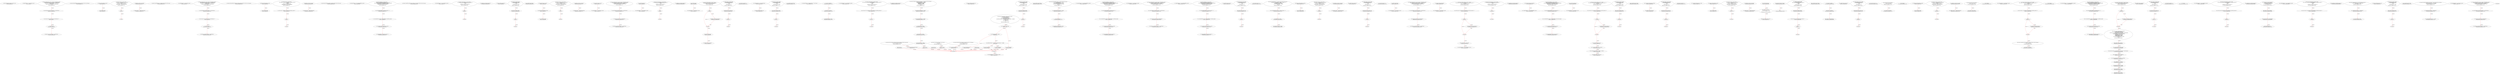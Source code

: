 digraph  {
13 [label="2_ function totalSupply() public view returns (uint);\n13-function_definition-3-3", method="totalSupply()", type_label=function_definition];
21 [label="3_ mapping(address => uint) balances_re_ent17;\n21-new_variable-4-4", method="", type_label=new_variable];
27 [label="4_ function withdrawFunds_re_ent17 (uint256 _weiToWithdraw) public {\n        require(balances_re_ent17[msg.sender] >= _weiToWithdraw);\n        (bool success,)=msg.sender.call.value(_weiToWithdraw)(\"\");\n        require(success);   \n        balances_re_ent17[msg.sender] -= _weiToWithdraw;\n    }\n27-function_definition-5-10", method="withdrawFunds_re_ent17(uint256 _weiToWithdraw)", type_label=function_definition];
35 [label="5_ require(balances_re_ent17[msg.sender] >= _weiToWithdraw);\n35-expression_statement-6-6", method="withdrawFunds_re_ent17(uint256 _weiToWithdraw)", type_label=expression_statement];
46 [label="6_ (bool success,)=msg.sender.call.value(_weiToWithdraw)(\"\");\n46-new_variable-7-7", method="withdrawFunds_re_ent17(uint256 _weiToWithdraw)", type_label=new_variable];
66 [label="7_ require(success);\n66-expression_statement-8-8", method="withdrawFunds_re_ent17(uint256 _weiToWithdraw)", type_label=expression_statement];
71 [label="8_ balances_re_ent17[msg.sender] -= _weiToWithdraw;\n71-expression_statement-9-9", method="withdrawFunds_re_ent17(uint256 _weiToWithdraw)", type_label=expression_statement];
79 [label="10_ function balanceOf(address tokenOwner) public view returns (uint balance);\n79-function_definition-11-11", method="balanceOf(address tokenOwner)", type_label=function_definition];
92 [label="11_ address payable lastPlayer_re_ent37;\n92-new_variable-12-12", method="", type_label=new_variable];
96 [label="12_ uint jackpot_re_ent37;\n96-new_variable-13-13", method="", type_label=new_variable];
100 [label="13_ function buyTicket_re_ent37() public{\n	    if (!(lastPlayer_re_ent37.send(jackpot_re_ent37)))\n        revert();\n      lastPlayer_re_ent37 = msg.sender;\n      jackpot_re_ent37    = address(this).balance;\n    }\n100-function_definition-14-19", method="buyTicket_re_ent37()", type_label=function_definition];
104 [label="14_ if\n104-if-15-16", method="buyTicket_re_ent37()", type_label=if];
2642 [label="14_ end_if", method="buyTicket_re_ent37()", type_label=end_if];
115 [label="16_ lastPlayer_re_ent37 = msg.sender;\n115-expression_statement-17-17", method="buyTicket_re_ent37()", type_label=expression_statement];
121 [label="17_ jackpot_re_ent37    = address(this).balance;\n121-expression_statement-18-18", method="buyTicket_re_ent37()", type_label=expression_statement];
129 [label="19_ function transfer(address to, uint tokens) public returns (bool success);\n129-function_definition-20-20", method="transfer(address to,uint tokens)", type_label=function_definition];
145 [label="20_ mapping(address => uint) balances_re_ent3;\n145-new_variable-21-21", method="", type_label=new_variable];
151 [label="21_ function withdrawFunds_re_ent3 (uint256 _weiToWithdraw) public {\n        require(balances_re_ent3[msg.sender] >= _weiToWithdraw);\n	(bool success,)= msg.sender.call.value(_weiToWithdraw)(\"\");\n        require(success);   \n        balances_re_ent3[msg.sender] -= _weiToWithdraw;\n    }\n151-function_definition-22-27", method="withdrawFunds_re_ent3(uint256 _weiToWithdraw)", type_label=function_definition];
159 [label="22_ require(balances_re_ent3[msg.sender] >= _weiToWithdraw);\n159-expression_statement-23-23", method="withdrawFunds_re_ent3(uint256 _weiToWithdraw)", type_label=expression_statement];
170 [label="23_ (bool success,)= msg.sender.call.value(_weiToWithdraw)(\"\");\n170-new_variable-24-24", method="withdrawFunds_re_ent3(uint256 _weiToWithdraw)", type_label=new_variable];
190 [label="24_ require(success);\n190-expression_statement-25-25", method="withdrawFunds_re_ent3(uint256 _weiToWithdraw)", type_label=expression_statement];
195 [label="25_ balances_re_ent3[msg.sender] -= _weiToWithdraw;\n195-expression_statement-26-26", method="withdrawFunds_re_ent3(uint256 _weiToWithdraw)", type_label=expression_statement];
203 [label="27_ function allowance(address tokenOwner, address spender) public view returns (uint remaining);\n203-function_definition-28-28", method="allowance(address tokenOwner,address spender)", type_label=function_definition];
220 [label="28_ address payable lastPlayer_re_ent9;\n220-new_variable-29-29", method="", type_label=new_variable];
224 [label="29_ uint jackpot_re_ent9;\n224-new_variable-30-30", method="", type_label=new_variable];
228 [label="30_ function buyTicket_re_ent9() public{\n	    (bool success,) = lastPlayer_re_ent9.call.value(jackpot_re_ent9)(\"\");\n	    if (!success)\n	        revert();\n      lastPlayer_re_ent9 = msg.sender;\n      jackpot_re_ent9    = address(this).balance;\n    }\n228-function_definition-31-37", method="buyTicket_re_ent9()", type_label=function_definition];
232 [label="31_ (bool success,) = lastPlayer_re_ent9.call.value(jackpot_re_ent9)(\"\");\n232-new_variable-32-32", method="buyTicket_re_ent9()", type_label=new_variable];
250 [label="32_ if\n250-if-33-34", method="buyTicket_re_ent9()", type_label=if];
2788 [label="32_ end_if", method="buyTicket_re_ent9()", type_label=end_if];
255 [label="34_ lastPlayer_re_ent9 = msg.sender;\n255-expression_statement-35-35", method="buyTicket_re_ent9()", type_label=expression_statement];
261 [label="35_ jackpot_re_ent9    = address(this).balance;\n261-expression_statement-36-36", method="buyTicket_re_ent9()", type_label=expression_statement];
269 [label="37_ function approve(address spender, uint tokens) public returns (bool success);\n269-function_definition-38-38", method="approve(address spender,uint tokens)", type_label=function_definition];
285 [label="38_ mapping(address => uint) redeemableEther_re_ent25;\n285-new_variable-39-39", method="", type_label=new_variable];
291 [label="39_ function claimReward_re_ent25() public {        \n        require(redeemableEther_re_ent25[msg.sender] > 0);\n        uint transferValue_re_ent25 = redeemableEther_re_ent25[msg.sender];\n        msg.sender.transfer(transferValue_re_ent25);    \n        redeemableEther_re_ent25[msg.sender] = 0;\n    }\n291-function_definition-40-45", method="claimReward_re_ent25()", type_label=function_definition];
295 [label="40_ require(redeemableEther_re_ent25[msg.sender] > 0);\n295-expression_statement-41-41", method="claimReward_re_ent25()", type_label=expression_statement];
306 [label="41_ uint transferValue_re_ent25 = redeemableEther_re_ent25[msg.sender];\n306-new_variable-42-42", method="claimReward_re_ent25()", type_label=new_variable];
316 [label="42_ msg.sender.transfer(transferValue_re_ent25);\n316-expression_statement-43-43", method="claimReward_re_ent25()", type_label=expression_statement];
325 [label="43_ redeemableEther_re_ent25[msg.sender] = 0;\n325-expression_statement-44-44", method="claimReward_re_ent25()", type_label=expression_statement];
333 [label="45_ function transferFrom(address from, address to, uint tokens) public returns (bool success);\n333-function_definition-46-46", method="transferFrom(address from,address to,uint tokens)", type_label=function_definition];
353 [label="46_ mapping(address => uint) userBalance_re_ent19;\n353-new_variable-47-47", method="", type_label=new_variable];
359 [label="47_ function withdrawBalance_re_ent19() public{\n        if( ! (msg.sender.send(userBalance_re_ent19[msg.sender]) ) ){\n            revert();\n        }\n        userBalance_re_ent19[msg.sender] = 0;\n    }\n359-function_definition-48-53", method="withdrawBalance_re_ent19()", type_label=function_definition];
363 [label="48_ if\n363-if-49-51", method="withdrawBalance_re_ent19()", type_label=if];
2901 [label="48_ end_if", method="withdrawBalance_re_ent19()", type_label=end_if];
381 [label="51_ userBalance_re_ent19[msg.sender] = 0;\n381-expression_statement-52-52", method="withdrawBalance_re_ent19()", type_label=expression_statement];
423 [label="57_ bool not_called_re_ent6 = true;\n423-new_variable-58-58", method="", type_label=new_variable];
429 [label="58_ function bug_re_ent6() public{\n        require(not_called_re_ent6);\n        if( ! (msg.sender.send(1 ether) ) ){\n            revert();\n        }\n        not_called_re_ent6 = false;\n    }\n429-function_definition-59-65", method="bug_re_ent6()", type_label=function_definition];
433 [label="59_ require(not_called_re_ent6);\n433-expression_statement-60-60", method="bug_re_ent6()", type_label=expression_statement];
438 [label="60_ if\n438-if-61-63", method="bug_re_ent6()", type_label=if];
2976 [label="60_ end_if", method="bug_re_ent6()", type_label=end_if];
453 [label="63_ not_called_re_ent6 = false;\n453-expression_statement-64-64", method="bug_re_ent6()", type_label=expression_statement];
458 [label="65_ string public name = \"Acunar\";\n458-new_variable-66-66", method="", type_label=new_variable];
465 [label="66_ address payable lastPlayer_re_ent16;\n465-new_variable-67-67", method="", type_label=new_variable];
469 [label="67_ uint jackpot_re_ent16;\n469-new_variable-68-68", method="", type_label=new_variable];
473 [label="68_ function buyTicket_re_ent16() public{\n	    if (!(lastPlayer_re_ent16.send(jackpot_re_ent16)))\n        revert();\n      lastPlayer_re_ent16 = msg.sender;\n      jackpot_re_ent16    = address(this).balance;\n    }\n473-function_definition-69-74", method="buyTicket_re_ent16()", type_label=function_definition];
477 [label="69_ if\n477-if-70-71", method="buyTicket_re_ent16()", type_label=if];
3015 [label="69_ end_if", method="buyTicket_re_ent16()", type_label=end_if];
488 [label="71_ lastPlayer_re_ent16 = msg.sender;\n488-expression_statement-72-72", method="buyTicket_re_ent16()", type_label=expression_statement];
494 [label="72_ jackpot_re_ent16    = address(this).balance;\n494-expression_statement-73-73", method="buyTicket_re_ent16()", type_label=expression_statement];
502 [label="74_ string public symbol = \"ACN\";\n502-new_variable-75-75", method="", type_label=new_variable];
509 [label="75_ mapping(address => uint) balances_re_ent24;\n509-new_variable-76-76", method="", type_label=new_variable];
515 [label="76_ function withdrawFunds_re_ent24 (uint256 _weiToWithdraw) public {\n        require(balances_re_ent24[msg.sender] >= _weiToWithdraw);\n        require(msg.sender.send(_weiToWithdraw));   \n        balances_re_ent24[msg.sender] -= _weiToWithdraw;\n    }\n515-function_definition-77-81", method="withdrawFunds_re_ent24(uint256 _weiToWithdraw)", type_label=function_definition];
523 [label="77_ require(balances_re_ent24[msg.sender] >= _weiToWithdraw);\n523-expression_statement-78-78", method="withdrawFunds_re_ent24(uint256 _weiToWithdraw)", type_label=expression_statement];
534 [label="78_ require(msg.sender.send(_weiToWithdraw));\n534-expression_statement-79-79", method="withdrawFunds_re_ent24(uint256 _weiToWithdraw)", type_label=expression_statement];
546 [label="79_ balances_re_ent24[msg.sender] -= _weiToWithdraw;\n546-expression_statement-80-80", method="withdrawFunds_re_ent24(uint256 _weiToWithdraw)", type_label=expression_statement];
554 [label="81_ uint public decimals = 0;\n554-new_variable-82-82", method="", type_label=new_variable];
560 [label="82_ mapping(address => uint) userBalance_re_ent5;\n560-new_variable-83-83", method="", type_label=new_variable];
566 [label="83_ function withdrawBalance_re_ent5() public{\n        if( ! (msg.sender.send(userBalance_re_ent5[msg.sender]) ) ){\n            revert();\n        }\n        userBalance_re_ent5[msg.sender] = 0;\n    }\n566-function_definition-84-89", method="withdrawBalance_re_ent5()", type_label=function_definition];
570 [label="84_ if\n570-if-85-87", method="withdrawBalance_re_ent5()", type_label=if];
3108 [label="84_ end_if", method="withdrawBalance_re_ent5()", type_label=end_if];
588 [label="87_ userBalance_re_ent5[msg.sender] = 0;\n588-expression_statement-88-88", method="withdrawBalance_re_ent5()", type_label=expression_statement];
596 [label="89_ uint public supply;\n596-new_variable-90-90", method="", type_label=new_variable];
601 [label="90_ mapping(address => uint) balances_re_ent15;\n601-new_variable-91-91", method="", type_label=new_variable];
607 [label="91_ function withdraw_balances_re_ent15 () public {\n       if (msg.sender.send(balances_re_ent15[msg.sender ]))\n          balances_re_ent15[msg.sender] = 0;\n      }\n607-function_definition-92-95", method="withdraw_balances_re_ent15()", type_label=function_definition];
611 [label="92_ if\n611-if-93-94", method="withdraw_balances_re_ent15()", type_label=if];
3149 [label="92_ end_if", method="withdraw_balances_re_ent15()", type_label=end_if];
624 [label="93_ balances_re_ent15[msg.sender] = 0;\n624-expression_statement-94-94", method="withdraw_balances_re_ent15()", type_label=expression_statement];
632 [label="95_ address public founder;\n632-new_variable-96-96", method="", type_label=new_variable];
637 [label="96_ uint256 counter_re_ent28 =0;\n637-new_variable-97-97", method="", type_label=new_variable];
642 [label="97_ function callme_re_ent28() public{\n        require(counter_re_ent28<=5);\n	if( ! (msg.sender.send(10 ether) ) ){\n            revert();\n        }\n        counter_re_ent28 += 1;\n    }\n642-function_definition-98-104", method="callme_re_ent28()", type_label=function_definition];
646 [label="98_ require(counter_re_ent28<=5);\n646-expression_statement-99-99", method="callme_re_ent28()", type_label=expression_statement];
653 [label="99_ if\n653-if-100-102", method="callme_re_ent28()", type_label=if];
3191 [label="99_ end_if", method="callme_re_ent28()", type_label=end_if];
668 [label="102_ counter_re_ent28 += 1;\n668-expression_statement-103-103", method="callme_re_ent28()", type_label=expression_statement];
672 [label="104_ mapping(address => uint) public balances;\n672-new_variable-105-105", method="", type_label=new_variable];
679 [label="105_ bool not_called_re_ent34 = true;\n679-new_variable-106-106", method="", type_label=new_variable];
685 [label="106_ function bug_re_ent34() public{\n        require(not_called_re_ent34);\n        if( ! (msg.sender.send(1 ether) ) ){\n            revert();\n        }\n        not_called_re_ent34 = false;\n    }\n685-function_definition-107-113", method="bug_re_ent34()", type_label=function_definition];
689 [label="107_ require(not_called_re_ent34);\n689-expression_statement-108-108", method="bug_re_ent34()", type_label=expression_statement];
694 [label="108_ if\n694-if-109-111", method="bug_re_ent34()", type_label=if];
3232 [label="108_ end_if", method="bug_re_ent34()", type_label=end_if];
709 [label="111_ not_called_re_ent34 = false;\n709-expression_statement-112-112", method="bug_re_ent34()", type_label=expression_statement];
714 [label="113_ mapping(address => mapping(address => uint)) allowed;\n714-new_variable-114-114", method="", type_label=new_variable];
752 [label="117_ supply = 200000000;\n752-expression_statement-118-118", method="", type_label=expression_statement];
756 [label="118_ founder = msg.sender;\n756-expression_statement-119-119", method="", type_label=expression_statement];
762 [label="119_ balances[founder] = supply;\n762-expression_statement-120-120", method="", type_label=expression_statement];
768 [label="121_ mapping(address => uint) userBalance_re_ent26;\n768-new_variable-122-122", method="", type_label=new_variable];
774 [label="122_ function withdrawBalance_re_ent26() public{\n        (bool success,)= msg.sender.call.value(userBalance_re_ent26[msg.sender])(\"\");\n        if( ! success ){\n            revert();\n        }\n        userBalance_re_ent26[msg.sender] = 0;\n    }\n774-function_definition-123-129", method="withdrawBalance_re_ent26()", type_label=function_definition];
778 [label="123_ (bool success,)= msg.sender.call.value(userBalance_re_ent26[msg.sender])(\"\");\n778-new_variable-124-124", method="withdrawBalance_re_ent26()", type_label=new_variable];
802 [label="124_ if\n802-if-125-127", method="withdrawBalance_re_ent26()", type_label=if];
3340 [label="124_ end_if", method="withdrawBalance_re_ent26()", type_label=end_if];
808 [label="127_ userBalance_re_ent26[msg.sender] = 0;\n808-expression_statement-128-128", method="withdrawBalance_re_ent26()", type_label=expression_statement];
816 [label="129_ function allowance(address tokenOwner, address spender) view public returns(uint){\n        return allowed[tokenOwner][spender];\n    }\n816-function_definition-130-132", method="allowance(address tokenOwner,address spender)", type_label=function_definition];
833 [label="130_ return allowed[tokenOwner][spender];\n833-return-131-131", method="allowance(address tokenOwner,address spender)", type_label=return];
839 [label="132_ bool not_called_re_ent20 = true;\n839-new_variable-133-133", method="", type_label=new_variable];
845 [label="133_ function bug_re_ent20() public{\n        require(not_called_re_ent20);\n        if( ! (msg.sender.send(1 ether) ) ){\n            revert();\n        }\n        not_called_re_ent20 = false;\n    }\n845-function_definition-134-140", method="bug_re_ent20()", type_label=function_definition];
849 [label="134_ require(not_called_re_ent20);\n849-expression_statement-135-135", method="bug_re_ent20()", type_label=expression_statement];
854 [label="135_ if\n854-if-136-138", method="bug_re_ent20()", type_label=if];
3392 [label="135_ end_if", method="bug_re_ent20()", type_label=end_if];
869 [label="138_ not_called_re_ent20 = false;\n869-expression_statement-139-139", method="bug_re_ent20()", type_label=expression_statement];
874 [label="140_ function approve(address spender, uint tokens) public returns(bool){\n        require(balances[msg.sender] >= tokens);\n        require(tokens > 0);\n        allowed[msg.sender][spender] = tokens;\n        emit Approval(msg.sender, spender, tokens);\n        return true;\n    }\n874-function_definition-141-147", method="approve(address spender,uint tokens)", type_label=function_definition];
890 [label="141_ require(balances[msg.sender] >= tokens);\n890-expression_statement-142-142", method="approve(address spender,uint tokens)", type_label=expression_statement];
901 [label="142_ require(tokens > 0);\n901-expression_statement-143-143", method="approve(address spender,uint tokens)", type_label=expression_statement];
908 [label="143_ allowed[msg.sender][spender] = tokens;\n908-expression_statement-144-144", method="approve(address spender,uint tokens)", type_label=expression_statement];
928 [label="145_ return true;\n928-return-146-146", method="approve(address spender,uint tokens)", type_label=return];
931 [label="147_ mapping(address => uint) redeemableEther_re_ent32;\n931-new_variable-148-148", method="", type_label=new_variable];
937 [label="148_ function claimReward_re_ent32() public {        \n        require(redeemableEther_re_ent32[msg.sender] > 0);\n        uint transferValue_re_ent32 = redeemableEther_re_ent32[msg.sender];\n        msg.sender.transfer(transferValue_re_ent32);    \n        redeemableEther_re_ent32[msg.sender] = 0;\n    }\n937-function_definition-149-154", method="claimReward_re_ent32()", type_label=function_definition];
941 [label="149_ require(redeemableEther_re_ent32[msg.sender] > 0);\n941-expression_statement-150-150", method="claimReward_re_ent32()", type_label=expression_statement];
952 [label="150_ uint transferValue_re_ent32 = redeemableEther_re_ent32[msg.sender];\n952-new_variable-151-151", method="claimReward_re_ent32()", type_label=new_variable];
962 [label="151_ msg.sender.transfer(transferValue_re_ent32);\n962-expression_statement-152-152", method="claimReward_re_ent32()", type_label=expression_statement];
971 [label="152_ redeemableEther_re_ent32[msg.sender] = 0;\n971-expression_statement-153-153", method="claimReward_re_ent32()", type_label=expression_statement];
979 [label="154_ function transferFrom(address from, address to, uint tokens) public returns(bool){\n        require(allowed[from][to] >= tokens);\n        require(balances[from] >= tokens);\n        balances[from] -= tokens;\n        balances[to] += tokens;\n        allowed[from][to] -= tokens;\n        return true;\n    }\n979-function_definition-155-162", method="transferFrom(address from,address to,uint tokens)", type_label=function_definition];
999 [label="155_ require(allowed[from][to] >= tokens);\n999-expression_statement-156-156", method="transferFrom(address from,address to,uint tokens)", type_label=expression_statement];
1010 [label="156_ require(balances[from] >= tokens);\n1010-expression_statement-157-157", method="transferFrom(address from,address to,uint tokens)", type_label=expression_statement];
1019 [label="157_ balances[from] -= tokens;\n1019-expression_statement-158-158", method="transferFrom(address from,address to,uint tokens)", type_label=expression_statement];
1025 [label="158_ balances[to] += tokens;\n1025-expression_statement-159-159", method="transferFrom(address from,address to,uint tokens)", type_label=expression_statement];
1031 [label="159_ allowed[from][to] -= tokens;\n1031-expression_statement-160-160", method="transferFrom(address from,address to,uint tokens)", type_label=expression_statement];
1039 [label="160_ return true;\n1039-return-161-161", method="transferFrom(address from,address to,uint tokens)", type_label=return];
1042 [label="162_ mapping(address => uint) balances_re_ent38;\n1042-new_variable-163-163", method="", type_label=new_variable];
1048 [label="163_ function withdrawFunds_re_ent38 (uint256 _weiToWithdraw) public {\n        require(balances_re_ent38[msg.sender] >= _weiToWithdraw);\n        require(msg.sender.send(_weiToWithdraw));   \n        balances_re_ent38[msg.sender] -= _weiToWithdraw;\n    }\n1048-function_definition-164-168", method="withdrawFunds_re_ent38(uint256 _weiToWithdraw)", type_label=function_definition];
1056 [label="164_ require(balances_re_ent38[msg.sender] >= _weiToWithdraw);\n1056-expression_statement-165-165", method="withdrawFunds_re_ent38(uint256 _weiToWithdraw)", type_label=expression_statement];
1067 [label="165_ require(msg.sender.send(_weiToWithdraw));\n1067-expression_statement-166-166", method="withdrawFunds_re_ent38(uint256 _weiToWithdraw)", type_label=expression_statement];
1079 [label="166_ balances_re_ent38[msg.sender] -= _weiToWithdraw;\n1079-expression_statement-167-167", method="withdrawFunds_re_ent38(uint256 _weiToWithdraw)", type_label=expression_statement];
1087 [label="168_ function totalSupply() public view returns (uint){\n        return supply;\n    }\n1087-function_definition-169-171", method="totalSupply()", type_label=function_definition];
1096 [label="169_ return supply;\n1096-return-170-170", method="totalSupply()", type_label=return];
1098 [label="171_ mapping(address => uint) redeemableEther_re_ent4;\n1098-new_variable-172-172", method="", type_label=new_variable];
1104 [label="172_ function claimReward_re_ent4() public {        \n        require(redeemableEther_re_ent4[msg.sender] > 0);\n        uint transferValue_re_ent4 = redeemableEther_re_ent4[msg.sender];\n        msg.sender.transfer(transferValue_re_ent4);    \n        redeemableEther_re_ent4[msg.sender] = 0;\n    }\n1104-function_definition-173-178", method="claimReward_re_ent4()", type_label=function_definition];
1108 [label="173_ require(redeemableEther_re_ent4[msg.sender] > 0);\n1108-expression_statement-174-174", method="claimReward_re_ent4()", type_label=expression_statement];
1119 [label="174_ uint transferValue_re_ent4 = redeemableEther_re_ent4[msg.sender];\n1119-new_variable-175-175", method="claimReward_re_ent4()", type_label=new_variable];
1129 [label="175_ msg.sender.transfer(transferValue_re_ent4);\n1129-expression_statement-176-176", method="claimReward_re_ent4()", type_label=expression_statement];
1138 [label="176_ redeemableEther_re_ent4[msg.sender] = 0;\n1138-expression_statement-177-177", method="claimReward_re_ent4()", type_label=expression_statement];
1146 [label="178_ function balanceOf(address tokenOwner) public view returns (uint balance){\n         return balances[tokenOwner];\n     }\n1146-function_definition-179-181", method="balanceOf(address tokenOwner)", type_label=function_definition];
1160 [label="179_ return balances[tokenOwner];\n1160-return-180-180", method="balanceOf(address tokenOwner)", type_label=return];
1164 [label="181_ uint256 counter_re_ent7 =0;\n1164-new_variable-182-182", method="", type_label=new_variable];
1169 [label="182_ function callme_re_ent7() public{\n        require(counter_re_ent7<=5);\n	if( ! (msg.sender.send(10 ether) ) ){\n            revert();\n        }\n        counter_re_ent7 += 1;\n    }\n1169-function_definition-183-189", method="callme_re_ent7()", type_label=function_definition];
1173 [label="183_ require(counter_re_ent7<=5);\n1173-expression_statement-184-184", method="callme_re_ent7()", type_label=expression_statement];
1180 [label="184_ if\n1180-if-185-187", method="callme_re_ent7()", type_label=if];
3718 [label="184_ end_if", method="callme_re_ent7()", type_label=end_if];
1195 [label="187_ counter_re_ent7 += 1;\n1195-expression_statement-188-188", method="callme_re_ent7()", type_label=expression_statement];
1199 [label="189_ function transfer(address to, uint tokens) public returns (bool success){\n         require(balances[msg.sender] >= tokens && tokens > 0);\n         balances[to] += tokens;\n         balances[msg.sender] -= tokens;\n         emit Transfer(msg.sender, to, tokens);\n         return true;\n     }\n1199-function_definition-190-196", method="transfer(address to,uint tokens)", type_label=function_definition];
1216 [label="190_ require(balances[msg.sender] >= tokens && tokens > 0);\n1216-expression_statement-191-191", method="transfer(address to,uint tokens)", type_label=expression_statement];
1231 [label="191_ balances[to] += tokens;\n1231-expression_statement-192-192", method="transfer(address to,uint tokens)", type_label=expression_statement];
1237 [label="192_ balances[msg.sender] -= tokens;\n1237-expression_statement-193-193", method="transfer(address to,uint tokens)", type_label=expression_statement];
1255 [label="194_ return true;\n1255-return-195-195", method="transfer(address to,uint tokens)", type_label=return];
1258 [label="196_ address payable lastPlayer_re_ent23;\n1258-new_variable-197-197", method="", type_label=new_variable];
1262 [label="197_ uint jackpot_re_ent23;\n1262-new_variable-198-198", method="", type_label=new_variable];
1266 [label="198_ function buyTicket_re_ent23() public{\n	    if (!(lastPlayer_re_ent23.send(jackpot_re_ent23)))\n        revert();\n      lastPlayer_re_ent23 = msg.sender;\n      jackpot_re_ent23    = address(this).balance;\n    }\n1266-function_definition-199-204", method="buyTicket_re_ent23()", type_label=function_definition];
1270 [label="199_ if\n1270-if-200-201", method="buyTicket_re_ent23()", type_label=if];
3808 [label="199_ end_if", method="buyTicket_re_ent23()", type_label=end_if];
1281 [label="201_ lastPlayer_re_ent23 = msg.sender;\n1281-expression_statement-202-202", method="buyTicket_re_ent23()", type_label=expression_statement];
1287 [label="202_ jackpot_re_ent23    = address(this).balance;\n1287-expression_statement-203-203", method="buyTicket_re_ent23()", type_label=expression_statement];
1301 [label="206_ uint256 counter_re_ent21 =0;\n1301-new_variable-207-207", method="", type_label=new_variable];
1306 [label="207_ function callme_re_ent21() public{\n        require(counter_re_ent21<=5);\n	if( ! (msg.sender.send(10 ether) ) ){\n            revert();\n        }\n        counter_re_ent21 += 1;\n    }\n1306-function_definition-208-214", method="callme_re_ent21()", type_label=function_definition];
1310 [label="208_ require(counter_re_ent21<=5);\n1310-expression_statement-209-209", method="callme_re_ent21()", type_label=expression_statement];
1317 [label="209_ if\n1317-if-210-212", method="callme_re_ent21()", type_label=if];
3855 [label="209_ end_if", method="callme_re_ent21()", type_label=end_if];
1332 [label="212_ counter_re_ent21 += 1;\n1332-expression_statement-213-213", method="callme_re_ent21()", type_label=expression_statement];
1336 [label="214_ address public admin;\n1336-new_variable-215-215", method="", type_label=new_variable];
1341 [label="215_ mapping(address => uint) balances_re_ent10;\n1341-new_variable-216-216", method="", type_label=new_variable];
1347 [label="216_ function withdrawFunds_re_ent10 (uint256 _weiToWithdraw) public {\n        require(balances_re_ent10[msg.sender] >= _weiToWithdraw);\n        require(msg.sender.send(_weiToWithdraw));   \n        balances_re_ent10[msg.sender] -= _weiToWithdraw;\n    }\n1347-function_definition-217-221", method="withdrawFunds_re_ent10(uint256 _weiToWithdraw)", type_label=function_definition];
1355 [label="217_ require(balances_re_ent10[msg.sender] >= _weiToWithdraw);\n1355-expression_statement-218-218", method="withdrawFunds_re_ent10(uint256 _weiToWithdraw)", type_label=expression_statement];
1366 [label="218_ require(msg.sender.send(_weiToWithdraw));\n1366-expression_statement-219-219", method="withdrawFunds_re_ent10(uint256 _weiToWithdraw)", type_label=expression_statement];
1378 [label="219_ balances_re_ent10[msg.sender] -= _weiToWithdraw;\n1378-expression_statement-220-220", method="withdrawFunds_re_ent10(uint256 _weiToWithdraw)", type_label=expression_statement];
1386 [label="221_ address payable public deposit;\n1386-new_variable-222-222", method="", type_label=new_variable];
1391 [label="222_ mapping(address => uint) balances_re_ent21;\n1391-new_variable-223-223", method="", type_label=new_variable];
1397 [label="223_ function withdraw_balances_re_ent21 () public {\n       (bool success,)= msg.sender.call.value(balances_re_ent21[msg.sender ])(\"\");\n       if (success)\n          balances_re_ent21[msg.sender] = 0;\n      }\n1397-function_definition-224-228", method="withdraw_balances_re_ent21()", type_label=function_definition];
1401 [label="224_ (bool success,)= msg.sender.call.value(balances_re_ent21[msg.sender ])(\"\");\n1401-new_variable-225-225", method="withdraw_balances_re_ent21()", type_label=new_variable];
1425 [label="225_ if\n1425-if-226-227", method="withdraw_balances_re_ent21()", type_label=if];
3963 [label="225_ end_if", method="withdraw_balances_re_ent21()", type_label=end_if];
1427 [label="226_ balances_re_ent21[msg.sender] = 0;\n1427-expression_statement-227-227", method="withdraw_balances_re_ent21()", type_label=expression_statement];
1435 [label="228_ uint tokenPrice = 0.0001 ether;\n1435-new_variable-229-229", method="", type_label=new_variable];
1441 [label="229_ mapping(address => uint) userBalance_re_ent12;\n1441-new_variable-230-230", method="", type_label=new_variable];
1447 [label="230_ function withdrawBalance_re_ent12() public{\n        if( ! (msg.sender.send(userBalance_re_ent12[msg.sender]) ) ){\n            revert();\n        }\n        userBalance_re_ent12[msg.sender] = 0;\n    }\n1447-function_definition-231-236", method="withdrawBalance_re_ent12()", type_label=function_definition];
1451 [label="231_ if\n1451-if-232-234", method="withdrawBalance_re_ent12()", type_label=if];
3989 [label="231_ end_if", method="withdrawBalance_re_ent12()", type_label=end_if];
1469 [label="234_ userBalance_re_ent12[msg.sender] = 0;\n1469-expression_statement-235-235", method="withdrawBalance_re_ent12()", type_label=expression_statement];
1477 [label="236_ uint public hardCap =21000 ether;\n1477-new_variable-237-237", method="", type_label=new_variable];
1484 [label="237_ mapping(address => uint) redeemableEther_re_ent11;\n1484-new_variable-238-238", method="", type_label=new_variable];
1490 [label="238_ function claimReward_re_ent11() public {        \n        require(redeemableEther_re_ent11[msg.sender] > 0);\n        uint transferValue_re_ent11 = redeemableEther_re_ent11[msg.sender];\n        msg.sender.transfer(transferValue_re_ent11);    \n        redeemableEther_re_ent11[msg.sender] = 0;\n    }\n1490-function_definition-239-244", method="claimReward_re_ent11()", type_label=function_definition];
1494 [label="239_ require(redeemableEther_re_ent11[msg.sender] > 0);\n1494-expression_statement-240-240", method="claimReward_re_ent11()", type_label=expression_statement];
1505 [label="240_ uint transferValue_re_ent11 = redeemableEther_re_ent11[msg.sender];\n1505-new_variable-241-241", method="claimReward_re_ent11()", type_label=new_variable];
1515 [label="241_ msg.sender.transfer(transferValue_re_ent11);\n1515-expression_statement-242-242", method="claimReward_re_ent11()", type_label=expression_statement];
1524 [label="242_ redeemableEther_re_ent11[msg.sender] = 0;\n1524-expression_statement-243-243", method="claimReward_re_ent11()", type_label=expression_statement];
1532 [label="244_ uint public raisedAmount;\n1532-new_variable-245-245", method="", type_label=new_variable];
1537 [label="245_ mapping(address => uint) balances_re_ent1;\n1537-new_variable-246-246", method="", type_label=new_variable];
1543 [label="246_ function withdraw_balances_re_ent1 () public {\n       (bool success,) =msg.sender.call.value(balances_re_ent1[msg.sender ])(\"\");\n       if (success)\n          balances_re_ent1[msg.sender] = 0;\n      }\n1543-function_definition-247-251", method="withdraw_balances_re_ent1()", type_label=function_definition];
1547 [label="247_ (bool success,) =msg.sender.call.value(balances_re_ent1[msg.sender ])(\"\");\n1547-new_variable-248-248", method="withdraw_balances_re_ent1()", type_label=new_variable];
1571 [label="248_ if\n1571-if-249-250", method="withdraw_balances_re_ent1()", type_label=if];
4109 [label="248_ end_if", method="withdraw_balances_re_ent1()", type_label=end_if];
1573 [label="249_ balances_re_ent1[msg.sender] = 0;\n1573-expression_statement-250-250", method="withdraw_balances_re_ent1()", type_label=expression_statement];
1581 [label="251_ uint public saleStart = now;\n1581-new_variable-252-252", method="", type_label=new_variable];
1587 [label="252_ uint public saleEnd = now + 14515200;\n1587-new_variable-253-253", method="", type_label=new_variable];
1595 [label="253_ uint public coinTradeStart = saleEnd + 15120000;\n1595-new_variable-254-254", method="", type_label=new_variable];
1603 [label="254_ bool not_called_re_ent41 = true;\n1603-new_variable-255-255", method="", type_label=new_variable];
1609 [label="255_ function bug_re_ent41() public{\n        require(not_called_re_ent41);\n        if( ! (msg.sender.send(1 ether) ) ){\n            revert();\n        }\n        not_called_re_ent41 = false;\n    }\n1609-function_definition-256-262", method="bug_re_ent41()", type_label=function_definition];
1613 [label="256_ require(not_called_re_ent41);\n1613-expression_statement-257-257", method="bug_re_ent41()", type_label=expression_statement];
1618 [label="257_ if\n1618-if-258-260", method="bug_re_ent41()", type_label=if];
4156 [label="257_ end_if", method="bug_re_ent41()", type_label=end_if];
1633 [label="260_ not_called_re_ent41 = false;\n1633-expression_statement-261-261", method="bug_re_ent41()", type_label=expression_statement];
1638 [label="262_ uint public maxInvestment = 30 ether;\n1638-new_variable-263-263", method="", type_label=new_variable];
1645 [label="263_ uint256 counter_re_ent42 =0;\n1645-new_variable-264-264", method="", type_label=new_variable];
1650 [label="264_ function callme_re_ent42() public{\n        require(counter_re_ent42<=5);\n	if( ! (msg.sender.send(10 ether) ) ){\n            revert();\n        }\n        counter_re_ent42 += 1;\n    }\n1650-function_definition-265-271", method="callme_re_ent42()", type_label=function_definition];
1654 [label="265_ require(counter_re_ent42<=5);\n1654-expression_statement-266-266", method="callme_re_ent42()", type_label=expression_statement];
1661 [label="266_ if\n1661-if-267-269", method="callme_re_ent42()", type_label=if];
4199 [label="266_ end_if", method="callme_re_ent42()", type_label=end_if];
1676 [label="269_ counter_re_ent42 += 1;\n1676-expression_statement-270-270", method="callme_re_ent42()", type_label=expression_statement];
1680 [label="271_ uint public minInvestment = 0.1 ether;\n1680-new_variable-272-272", method="", type_label=new_variable];
1693 [label="273_ address payable lastPlayer_re_ent2;\n1693-new_variable-274-274", method="", type_label=new_variable];
1697 [label="274_ uint jackpot_re_ent2;\n1697-new_variable-275-275", method="", type_label=new_variable];
1701 [label="275_ function buyTicket_re_ent2() public{\n	    if (!(lastPlayer_re_ent2.send(jackpot_re_ent2)))\n        revert();\n      lastPlayer_re_ent2 = msg.sender;\n      jackpot_re_ent2    = address(this).balance;\n    }\n1701-function_definition-276-281", method="buyTicket_re_ent2()", type_label=function_definition];
1705 [label="276_ if\n1705-if-277-278", method="buyTicket_re_ent2()", type_label=if];
4243 [label="276_ end_if", method="buyTicket_re_ent2()", type_label=end_if];
1716 [label="278_ lastPlayer_re_ent2 = msg.sender;\n1716-expression_statement-279-279", method="buyTicket_re_ent2()", type_label=expression_statement];
1722 [label="279_ jackpot_re_ent2    = address(this).balance;\n1722-expression_statement-280-280", method="buyTicket_re_ent2()", type_label=expression_statement];
1730 [label="281_ State public ieoState;\n1730-new_variable-282-282", method="", type_label=new_variable];
1736 [label="282_ modifier onlyAdmin(){\n        require(msg.sender == admin);\n        _;\n    }\n1736-expression_statement-283-286", method="", type_label=expression_statement];
1739 [label="283_ require(msg.sender == admin);\n1739-expression_statement-284-284", method="", type_label=expression_statement];
1748 [label="284_ _;\n1748-expression_statement-285-285", method="", type_label=expression_statement];
1750 [label="286_ bool not_called_re_ent13 = true;\n1750-new_variable-287-287", method="", type_label=new_variable];
1756 [label="287_ function bug_re_ent13() public{\n        require(not_called_re_ent13);\n        (bool success,)=msg.sender.call.value(1 ether)(\"\");\n        if( ! success ){\n            revert();\n        }\n        not_called_re_ent13 = false;\n    }\n1756-function_definition-288-295", method="bug_re_ent13()", type_label=function_definition];
1760 [label="288_ require(not_called_re_ent13);\n1760-expression_statement-289-289", method="bug_re_ent13()", type_label=expression_statement];
1765 [label="289_ (bool success,)=msg.sender.call.value(1 ether)(\"\");\n1765-new_variable-290-290", method="bug_re_ent13()", type_label=new_variable];
1786 [label="290_ if\n1786-if-291-293", method="bug_re_ent13()", type_label=if];
4324 [label="290_ end_if", method="bug_re_ent13()", type_label=end_if];
1792 [label="293_ not_called_re_ent13 = false;\n1792-expression_statement-294-294", method="bug_re_ent13()", type_label=expression_statement];
1817 [label="297_ deposit = _deposit;\n1817-expression_statement-298-298", method="", type_label=expression_statement];
1821 [label="298_ admin = msg.sender;\n1821-expression_statement-299-299", method="", type_label=expression_statement];
1827 [label="299_ ieoState = State.beforeStart;\n1827-expression_statement-300-300", method="", type_label=expression_statement];
1833 [label="301_ uint256 counter_re_ent14 =0;\n1833-new_variable-302-302", method="", type_label=new_variable];
1838 [label="302_ function callme_re_ent14() public{\n        require(counter_re_ent14<=5);\n	if( ! (msg.sender.send(10 ether) ) ){\n            revert();\n        }\n        counter_re_ent14 += 1;\n    }\n1838-function_definition-303-309", method="callme_re_ent14()", type_label=function_definition];
1842 [label="303_ require(counter_re_ent14<=5);\n1842-expression_statement-304-304", method="callme_re_ent14()", type_label=expression_statement];
1849 [label="304_ if\n1849-if-305-307", method="callme_re_ent14()", type_label=if];
4387 [label="304_ end_if", method="callme_re_ent14()", type_label=end_if];
1864 [label="307_ counter_re_ent14 += 1;\n1864-expression_statement-308-308", method="callme_re_ent14()", type_label=expression_statement];
1868 [label="309_ function halt() public onlyAdmin{\n        ieoState = State.halted;\n    }\n1868-function_definition-310-312", method="halt()", type_label=function_definition];
1871 [label="309_ onlyAdmin\n1871-expression_statement-310-310", method="halt()", type_label=expression_statement];
1874 [label="310_ ieoState = State.halted;\n1874-expression_statement-311-311", method="halt()", type_label=expression_statement];
1880 [label="312_ address payable lastPlayer_re_ent30;\n1880-new_variable-313-313", method="", type_label=new_variable];
1884 [label="313_ uint jackpot_re_ent30;\n1884-new_variable-314-314", method="", type_label=new_variable];
1888 [label="314_ function buyTicket_re_ent30() public{\n	    if (!(lastPlayer_re_ent30.send(jackpot_re_ent30)))\n        revert();\n      lastPlayer_re_ent30 = msg.sender;\n      jackpot_re_ent30    = address(this).balance;\n    }\n1888-function_definition-315-320", method="buyTicket_re_ent30()", type_label=function_definition];
1892 [label="315_ if\n1892-if-316-317", method="buyTicket_re_ent30()", type_label=if];
4430 [label="315_ end_if", method="buyTicket_re_ent30()", type_label=end_if];
1903 [label="317_ lastPlayer_re_ent30 = msg.sender;\n1903-expression_statement-318-318", method="buyTicket_re_ent30()", type_label=expression_statement];
1909 [label="318_ jackpot_re_ent30    = address(this).balance;\n1909-expression_statement-319-319", method="buyTicket_re_ent30()", type_label=expression_statement];
1917 [label="320_ function unhalt() public onlyAdmin{\n        ieoState = State.running;\n    }\n1917-function_definition-321-323", method="unhalt()", type_label=function_definition];
1920 [label="320_ onlyAdmin\n1920-expression_statement-321-321", method="unhalt()", type_label=expression_statement];
1923 [label="321_ ieoState = State.running;\n1923-expression_statement-322-322", method="unhalt()", type_label=expression_statement];
1929 [label="323_ mapping(address => uint) balances_re_ent8;\n1929-new_variable-324-324", method="", type_label=new_variable];
1935 [label="324_ function withdraw_balances_re_ent8 () public {\n       (bool success,) = msg.sender.call.value(balances_re_ent8[msg.sender ])(\"\");\n       if (success)\n          balances_re_ent8[msg.sender] = 0;\n      }\n1935-function_definition-325-329", method="withdraw_balances_re_ent8()", type_label=function_definition];
1939 [label="325_ (bool success,) = msg.sender.call.value(balances_re_ent8[msg.sender ])(\"\");\n1939-new_variable-326-326", method="withdraw_balances_re_ent8()", type_label=new_variable];
1963 [label="326_ if\n1963-if-327-328", method="withdraw_balances_re_ent8()", type_label=if];
4501 [label="326_ end_if", method="withdraw_balances_re_ent8()", type_label=end_if];
1965 [label="327_ balances_re_ent8[msg.sender] = 0;\n1965-expression_statement-328-328", method="withdraw_balances_re_ent8()", type_label=expression_statement];
1973 [label="329_ function changeDepositAddress(address payable newDeposit) public onlyAdmin{\n        deposit = newDeposit;\n    }\n1973-function_definition-330-332", method="changeDepositAddress(address payable newDeposit)", type_label=function_definition];
1980 [label="329_ onlyAdmin\n1980-expression_statement-330-330", method="changeDepositAddress(address payable newDeposit)", type_label=expression_statement];
1983 [label="330_ deposit = newDeposit;\n1983-expression_statement-331-331", method="changeDepositAddress(address payable newDeposit)", type_label=expression_statement];
1987 [label="332_ mapping(address => uint) redeemableEther_re_ent39;\n1987-new_variable-333-333", method="", type_label=new_variable];
1993 [label="333_ function claimReward_re_ent39() public {        \n        require(redeemableEther_re_ent39[msg.sender] > 0);\n        uint transferValue_re_ent39 = redeemableEther_re_ent39[msg.sender];\n        msg.sender.transfer(transferValue_re_ent39);    \n        redeemableEther_re_ent39[msg.sender] = 0;\n    }\n1993-function_definition-334-339", method="claimReward_re_ent39()", type_label=function_definition];
1997 [label="334_ require(redeemableEther_re_ent39[msg.sender] > 0);\n1997-expression_statement-335-335", method="claimReward_re_ent39()", type_label=expression_statement];
2008 [label="335_ uint transferValue_re_ent39 = redeemableEther_re_ent39[msg.sender];\n2008-new_variable-336-336", method="claimReward_re_ent39()", type_label=new_variable];
2018 [label="336_ msg.sender.transfer(transferValue_re_ent39);\n2018-expression_statement-337-337", method="claimReward_re_ent39()", type_label=expression_statement];
2027 [label="337_ redeemableEther_re_ent39[msg.sender] = 0;\n2027-expression_statement-338-338", method="claimReward_re_ent39()", type_label=expression_statement];
2035 [label="339_ function getCurrentState() public view returns(State){\n        if(ieoState == State.halted){\n            return State.halted;\n        }else if(block.timestamp < saleStart){\n            return State.beforeStart;\n        }else if(block.timestamp >= saleStart && block.timestamp <= saleEnd){\n            return State.running;\n        }else{\n            return State.afterEnd;\n        }\n    }\n2035-function_definition-340-350", method="getCurrentState()", type_label=function_definition];
2045 [label="340_ if_ieoState == State.halted\n2045-if-341-349", method="getCurrentState()", type_label=if];
4583 [label="340_ end_if", method="getCurrentState()", type_label=end_if];
2052 [label="341_ return State.halted;\n2052-return-342-342", method="getCurrentState()", type_label=return];
2056 [label="342_ if_block.timestamp < saleStart\n2056-if-343-349", method="getCurrentState()", type_label=if];
2063 [label="343_ return State.beforeStart;\n2063-return-344-344", method="getCurrentState()", type_label=return];
2067 [label="344_ if_block.timestamp >= saleStart && block.timestamp <= saleEnd\n2067-if-345-349", method="getCurrentState()", type_label=if];
2080 [label="345_ return State.running;\n2080-return-346-346", method="getCurrentState()", type_label=return];
2085 [label="347_ return State.afterEnd;\n2085-return-348-348", method="getCurrentState()", type_label=return];
2089 [label="350_ mapping(address => uint) balances_re_ent36;\n2089-new_variable-351-351", method="", type_label=new_variable];
2095 [label="351_ function withdraw_balances_re_ent36 () public {\n       if (msg.sender.send(balances_re_ent36[msg.sender ]))\n          balances_re_ent36[msg.sender] = 0;\n      }\n2095-function_definition-352-355", method="withdraw_balances_re_ent36()", type_label=function_definition];
2099 [label="352_ if\n2099-if-353-354", method="withdraw_balances_re_ent36()", type_label=if];
4637 [label="352_ end_if", method="withdraw_balances_re_ent36()", type_label=end_if];
2112 [label="353_ balances_re_ent36[msg.sender] = 0;\n2112-expression_statement-354-354", method="withdraw_balances_re_ent36()", type_label=expression_statement];
2120 [label="355_ function invest() payable public returns(bool){\n        ieoState = getCurrentState();\n        require(ieoState == State.running);\n        require(msg.value >= minInvestment && msg.value <= maxInvestment);\n        uint tokens = msg.value / tokenPrice;\n        require(raisedAmount + msg.value <= hardCap);\n        raisedAmount += msg.value;\n        balances[msg.sender] += tokens;\n        balances[founder] -= tokens;\n        deposit.transfer(msg.value); \n        emit Invest(msg.sender, msg.value, tokens);\n        return true;\n    }\n2120-function_definition-356-368", method="invest()", type_label=function_definition];
2129 [label="356_ ieoState = getCurrentState();\n2129-expression_statement-357-357", method="invest()", type_label=expression_statement];
2134 [label="357_ require(ieoState == State.running);\n2134-expression_statement-358-358", method="invest()", type_label=expression_statement];
2143 [label="358_ require(msg.value >= minInvestment && msg.value <= maxInvestment);\n2143-expression_statement-359-359", method="invest()", type_label=expression_statement];
2158 [label="359_ uint tokens = msg.value / tokenPrice;\n2158-new_variable-360-360", method="invest()", type_label=new_variable];
2168 [label="360_ require(raisedAmount + msg.value <= hardCap);\n2168-expression_statement-361-361", method="invest()", type_label=expression_statement];
2179 [label="361_ raisedAmount += msg.value;\n2179-expression_statement-362-362", method="invest()", type_label=expression_statement];
2185 [label="362_ balances[msg.sender] += tokens;\n2185-expression_statement-363-363", method="invest()", type_label=expression_statement];
2193 [label="363_ balances[founder] -= tokens;\n2193-expression_statement-364-364", method="invest()", type_label=expression_statement];
2199 [label="364_ deposit.transfer(msg.value);\n2199-expression_statement-365-365", method="invest()", type_label=expression_statement];
2220 [label="366_ return true;\n2220-return-367-367", method="invest()", type_label=return];
2223 [label="368_ uint256 counter_re_ent35 =0;\n2223-new_variable-369-369", method="", type_label=new_variable];
2228 [label="369_ function callme_re_ent35() public{\n        require(counter_re_ent35<=5);\n	if( ! (msg.sender.send(10 ether) ) ){\n            revert();\n        }\n        counter_re_ent35 += 1;\n    }\n2228-function_definition-370-376", method="callme_re_ent35()", type_label=function_definition];
2232 [label="370_ require(counter_re_ent35<=5);\n2232-expression_statement-371-371", method="callme_re_ent35()", type_label=expression_statement];
2239 [label="371_ if\n2239-if-372-374", method="callme_re_ent35()", type_label=if];
4777 [label="371_ end_if", method="callme_re_ent35()", type_label=end_if];
2254 [label="374_ counter_re_ent35 += 1;\n2254-expression_statement-375-375", method="callme_re_ent35()", type_label=expression_statement];
2262 [label="377_ invest();\n2262-expression_statement-378-378", method="", type_label=expression_statement];
2265 [label="379_ mapping(address => uint) userBalance_re_ent40;\n2265-new_variable-380-380", method="", type_label=new_variable];
2271 [label="380_ function withdrawBalance_re_ent40() public{\n        (bool success,)=msg.sender.call.value(userBalance_re_ent40[msg.sender])(\"\");\n        if( ! success ){\n            revert();\n        }\n        userBalance_re_ent40[msg.sender] = 0;\n    }\n2271-function_definition-381-387", method="withdrawBalance_re_ent40()", type_label=function_definition];
2275 [label="381_ (bool success,)=msg.sender.call.value(userBalance_re_ent40[msg.sender])(\"\");\n2275-new_variable-382-382", method="withdrawBalance_re_ent40()", type_label=new_variable];
2299 [label="382_ if\n2299-if-383-385", method="withdrawBalance_re_ent40()", type_label=if];
4837 [label="382_ end_if", method="withdrawBalance_re_ent40()", type_label=end_if];
2305 [label="385_ userBalance_re_ent40[msg.sender] = 0;\n2305-expression_statement-386-386", method="withdrawBalance_re_ent40()", type_label=expression_statement];
2313 [label="387_ function burn() public returns(bool){\n        ieoState = getCurrentState();\n        require(ieoState == State.afterEnd);\n        balances[founder] = 0;\n    }\n2313-function_definition-388-392", method="burn()", type_label=function_definition];
2321 [label="388_ ieoState = getCurrentState();\n2321-expression_statement-389-389", method="burn()", type_label=expression_statement];
2326 [label="389_ require(ieoState == State.afterEnd);\n2326-expression_statement-390-390", method="burn()", type_label=expression_statement];
2335 [label="390_ balances[founder] = 0;\n2335-expression_statement-391-391", method="burn()", type_label=expression_statement];
2341 [label="392_ mapping(address => uint) userBalance_re_ent33;\n2341-new_variable-393-393", method="", type_label=new_variable];
2347 [label="393_ function withdrawBalance_re_ent33() public{\n        (bool success,)= msg.sender.call.value(userBalance_re_ent33[msg.sender])(\"\");\n        if( ! success ){\n            revert();\n        }\n        userBalance_re_ent33[msg.sender] = 0;\n    }\n2347-function_definition-394-400", method="withdrawBalance_re_ent33()", type_label=function_definition];
2351 [label="394_ (bool success,)= msg.sender.call.value(userBalance_re_ent33[msg.sender])(\"\");\n2351-new_variable-395-395", method="withdrawBalance_re_ent33()", type_label=new_variable];
2375 [label="395_ if\n2375-if-396-398", method="withdrawBalance_re_ent33()", type_label=if];
4913 [label="395_ end_if", method="withdrawBalance_re_ent33()", type_label=end_if];
2381 [label="398_ userBalance_re_ent33[msg.sender] = 0;\n2381-expression_statement-399-399", method="withdrawBalance_re_ent33()", type_label=expression_statement];
2389 [label="400_ function transfer(address to, uint value) public returns(bool){\n        require(block.timestamp > coinTradeStart);\n        super.transfer(to, value);\n    }\n2389-function_definition-401-404", method="transfer(address to,uint value)", type_label=function_definition];
2405 [label="401_ require(block.timestamp > coinTradeStart);\n2405-expression_statement-402-402", method="transfer(address to,uint value)", type_label=expression_statement];
2414 [label="402_ super.transfer(to, value);\n2414-expression_statement-403-403", method="transfer(address to,uint value)", type_label=expression_statement];
2423 [label="404_ bool not_called_re_ent27 = true;\n2423-new_variable-405-405", method="", type_label=new_variable];
2429 [label="405_ function bug_re_ent27() public{\n        require(not_called_re_ent27);\n        if( ! (msg.sender.send(1 ether) ) ){\n            revert();\n        }\n        not_called_re_ent27 = false;\n    }\n2429-function_definition-406-412", method="bug_re_ent27()", type_label=function_definition];
2433 [label="406_ require(not_called_re_ent27);\n2433-expression_statement-407-407", method="bug_re_ent27()", type_label=expression_statement];
2438 [label="407_ if\n2438-if-408-410", method="bug_re_ent27()", type_label=if];
4976 [label="407_ end_if", method="bug_re_ent27()", type_label=end_if];
2453 [label="410_ not_called_re_ent27 = false;\n2453-expression_statement-411-411", method="bug_re_ent27()", type_label=expression_statement];
2458 [label="412_ function transferFrom(address _from, address _to, uint _value) public returns(bool){\n        require(block.timestamp > coinTradeStart);\n        super.transferFrom(_from, _to, _value);\n    }\n2458-function_definition-413-416", method="transferFrom(address _from,address _to,uint _value)", type_label=function_definition];
2478 [label="413_ require(block.timestamp > coinTradeStart);\n2478-expression_statement-414-414", method="transferFrom(address _from,address _to,uint _value)", type_label=expression_statement];
2487 [label="414_ super.transferFrom(_from, _to, _value);\n2487-expression_statement-415-415", method="transferFrom(address _from,address _to,uint _value)", type_label=expression_statement];
2498 [label="416_ mapping(address => uint) balances_re_ent31;\n2498-new_variable-417-417", method="", type_label=new_variable];
2504 [label="417_ function withdrawFunds_re_ent31 (uint256 _weiToWithdraw) public {\n        require(balances_re_ent31[msg.sender] >= _weiToWithdraw);\n        require(msg.sender.send(_weiToWithdraw));   \n        balances_re_ent31[msg.sender] -= _weiToWithdraw;\n    }\n2504-function_definition-418-422", method="withdrawFunds_re_ent31(uint256 _weiToWithdraw)", type_label=function_definition];
2512 [label="418_ require(balances_re_ent31[msg.sender] >= _weiToWithdraw);\n2512-expression_statement-419-419", method="withdrawFunds_re_ent31(uint256 _weiToWithdraw)", type_label=expression_statement];
2523 [label="419_ require(msg.sender.send(_weiToWithdraw));\n2523-expression_statement-420-420", method="withdrawFunds_re_ent31(uint256 _weiToWithdraw)", type_label=expression_statement];
2535 [label="420_ balances_re_ent31[msg.sender] -= _weiToWithdraw;\n2535-expression_statement-421-421", method="withdrawFunds_re_ent31(uint256 _weiToWithdraw)", type_label=expression_statement];
1 [label="0_ start_node", method="", type_label=start];
2 [label="0_ exit_node", method="", type_label=exit];
27 -> 35  [color=red, controlflow_type=next_line, edge_type=CFG_edge, key=0, label=next_line];
35 -> 46  [color=red, controlflow_type=next_line, edge_type=CFG_edge, key=0, label=next_line];
46 -> 66  [color=red, controlflow_type=next_line, edge_type=CFG_edge, key=0, label=next_line];
66 -> 71  [color=red, controlflow_type=next_line, edge_type=CFG_edge, key=0, label=next_line];
92 -> 96  [color=red, controlflow_type=next_line, edge_type=CFG_edge, key=0, label=next_line];
100 -> 104  [color=red, controlflow_type=next_line, edge_type=CFG_edge, key=0, label=next_line];
104 -> 2642  [color=red, controlflow_type=neg_next, edge_type=CFG_edge, key=0, label=neg_next];
115 -> 121  [color=red, controlflow_type=next_line, edge_type=CFG_edge, key=0, label=next_line];
151 -> 159  [color=red, controlflow_type=next_line, edge_type=CFG_edge, key=0, label=next_line];
159 -> 170  [color=red, controlflow_type=next_line, edge_type=CFG_edge, key=0, label=next_line];
170 -> 190  [color=red, controlflow_type=next_line, edge_type=CFG_edge, key=0, label=next_line];
190 -> 195  [color=red, controlflow_type=next_line, edge_type=CFG_edge, key=0, label=next_line];
220 -> 224  [color=red, controlflow_type=next_line, edge_type=CFG_edge, key=0, label=next_line];
228 -> 232  [color=red, controlflow_type=next_line, edge_type=CFG_edge, key=0, label=next_line];
232 -> 250  [color=red, controlflow_type=next_line, edge_type=CFG_edge, key=0, label=next_line];
250 -> 2788  [color=red, controlflow_type=neg_next, edge_type=CFG_edge, key=0, label=neg_next];
255 -> 261  [color=red, controlflow_type=next_line, edge_type=CFG_edge, key=0, label=next_line];
291 -> 295  [color=red, controlflow_type=next_line, edge_type=CFG_edge, key=0, label=next_line];
295 -> 306  [color=red, controlflow_type=next_line, edge_type=CFG_edge, key=0, label=next_line];
306 -> 316  [color=red, controlflow_type=next_line, edge_type=CFG_edge, key=0, label=next_line];
316 -> 325  [color=red, controlflow_type=next_line, edge_type=CFG_edge, key=0, label=next_line];
359 -> 363  [color=red, controlflow_type=next_line, edge_type=CFG_edge, key=0, label=next_line];
363 -> 2901  [color=red, controlflow_type=neg_next, edge_type=CFG_edge, key=0, label=neg_next];
429 -> 433  [color=red, controlflow_type=next_line, edge_type=CFG_edge, key=0, label=next_line];
433 -> 438  [color=red, controlflow_type=next_line, edge_type=CFG_edge, key=0, label=next_line];
438 -> 2976  [color=red, controlflow_type=neg_next, edge_type=CFG_edge, key=0, label=neg_next];
458 -> 465  [color=red, controlflow_type=next_line, edge_type=CFG_edge, key=0, label=next_line];
465 -> 469  [color=red, controlflow_type=next_line, edge_type=CFG_edge, key=0, label=next_line];
473 -> 477  [color=red, controlflow_type=next_line, edge_type=CFG_edge, key=0, label=next_line];
477 -> 3015  [color=red, controlflow_type=neg_next, edge_type=CFG_edge, key=0, label=neg_next];
488 -> 494  [color=red, controlflow_type=next_line, edge_type=CFG_edge, key=0, label=next_line];
502 -> 509  [color=red, controlflow_type=next_line, edge_type=CFG_edge, key=0, label=next_line];
515 -> 523  [color=red, controlflow_type=next_line, edge_type=CFG_edge, key=0, label=next_line];
523 -> 534  [color=red, controlflow_type=next_line, edge_type=CFG_edge, key=0, label=next_line];
534 -> 546  [color=red, controlflow_type=next_line, edge_type=CFG_edge, key=0, label=next_line];
554 -> 560  [color=red, controlflow_type=next_line, edge_type=CFG_edge, key=0, label=next_line];
566 -> 570  [color=red, controlflow_type=next_line, edge_type=CFG_edge, key=0, label=next_line];
570 -> 3108  [color=red, controlflow_type=neg_next, edge_type=CFG_edge, key=0, label=neg_next];
596 -> 601  [color=red, controlflow_type=next_line, edge_type=CFG_edge, key=0, label=next_line];
607 -> 611  [color=red, controlflow_type=next_line, edge_type=CFG_edge, key=0, label=next_line];
611 -> 624  [color=red, controlflow_type=pos_next, edge_type=CFG_edge, key=0, label=pos_next];
611 -> 3149  [color=red, controlflow_type=neg_next, edge_type=CFG_edge, key=0, label=neg_next];
3149 -> 632  [color=red, controlflow_type=next_line, edge_type=CFG_edge, key=0, label=next_line];
624 -> 3149  [color=red, controlflow_type=end_if, edge_type=CFG_edge, key=0, label=end_if];
632 -> 637  [color=red, controlflow_type=next_line, edge_type=CFG_edge, key=0, label=next_line];
642 -> 646  [color=red, controlflow_type=next_line, edge_type=CFG_edge, key=0, label=next_line];
646 -> 653  [color=red, controlflow_type=next_line, edge_type=CFG_edge, key=0, label=next_line];
653 -> 3191  [color=red, controlflow_type=neg_next, edge_type=CFG_edge, key=0, label=neg_next];
672 -> 679  [color=red, controlflow_type=next_line, edge_type=CFG_edge, key=0, label=next_line];
685 -> 689  [color=red, controlflow_type=next_line, edge_type=CFG_edge, key=0, label=next_line];
689 -> 694  [color=red, controlflow_type=next_line, edge_type=CFG_edge, key=0, label=next_line];
694 -> 3232  [color=red, controlflow_type=neg_next, edge_type=CFG_edge, key=0, label=neg_next];
752 -> 756  [color=red, controlflow_type=next_line, edge_type=CFG_edge, key=0, label=next_line];
756 -> 762  [color=red, controlflow_type=next_line, edge_type=CFG_edge, key=0, label=next_line];
774 -> 778  [color=red, controlflow_type=next_line, edge_type=CFG_edge, key=0, label=next_line];
778 -> 802  [color=red, controlflow_type=next_line, edge_type=CFG_edge, key=0, label=next_line];
802 -> 3340  [color=red, controlflow_type=neg_next, edge_type=CFG_edge, key=0, label=neg_next];
816 -> 833  [color=red, controlflow_type=next_line, edge_type=CFG_edge, key=0, label=next_line];
833 -> 2  [color=red, controlflow_type=return_exit, edge_type=CFG_edge, key=0, label=return_exit];
845 -> 849  [color=red, controlflow_type=next_line, edge_type=CFG_edge, key=0, label=next_line];
849 -> 854  [color=red, controlflow_type=next_line, edge_type=CFG_edge, key=0, label=next_line];
854 -> 3392  [color=red, controlflow_type=neg_next, edge_type=CFG_edge, key=0, label=neg_next];
874 -> 890  [color=red, controlflow_type=next_line, edge_type=CFG_edge, key=0, label=next_line];
890 -> 901  [color=red, controlflow_type=next_line, edge_type=CFG_edge, key=0, label=next_line];
901 -> 908  [color=red, controlflow_type=next_line, edge_type=CFG_edge, key=0, label=next_line];
928 -> 2  [color=red, controlflow_type=return_exit, edge_type=CFG_edge, key=0, label=return_exit];
937 -> 941  [color=red, controlflow_type=next_line, edge_type=CFG_edge, key=0, label=next_line];
941 -> 952  [color=red, controlflow_type=next_line, edge_type=CFG_edge, key=0, label=next_line];
952 -> 962  [color=red, controlflow_type=next_line, edge_type=CFG_edge, key=0, label=next_line];
962 -> 971  [color=red, controlflow_type=next_line, edge_type=CFG_edge, key=0, label=next_line];
979 -> 999  [color=red, controlflow_type=next_line, edge_type=CFG_edge, key=0, label=next_line];
999 -> 1010  [color=red, controlflow_type=next_line, edge_type=CFG_edge, key=0, label=next_line];
1010 -> 1019  [color=red, controlflow_type=next_line, edge_type=CFG_edge, key=0, label=next_line];
1019 -> 1025  [color=red, controlflow_type=next_line, edge_type=CFG_edge, key=0, label=next_line];
1025 -> 1031  [color=red, controlflow_type=next_line, edge_type=CFG_edge, key=0, label=next_line];
1031 -> 1039  [color=red, controlflow_type=next_line, edge_type=CFG_edge, key=0, label=next_line];
1039 -> 2  [color=red, controlflow_type=return_exit, edge_type=CFG_edge, key=0, label=return_exit];
1048 -> 1056  [color=red, controlflow_type=next_line, edge_type=CFG_edge, key=0, label=next_line];
1056 -> 1067  [color=red, controlflow_type=next_line, edge_type=CFG_edge, key=0, label=next_line];
1067 -> 1079  [color=red, controlflow_type=next_line, edge_type=CFG_edge, key=0, label=next_line];
1087 -> 1096  [color=red, controlflow_type=next_line, edge_type=CFG_edge, key=0, label=next_line];
1096 -> 2  [color=red, controlflow_type=return_exit, edge_type=CFG_edge, key=0, label=return_exit];
1104 -> 1108  [color=red, controlflow_type=next_line, edge_type=CFG_edge, key=0, label=next_line];
1108 -> 1119  [color=red, controlflow_type=next_line, edge_type=CFG_edge, key=0, label=next_line];
1119 -> 1129  [color=red, controlflow_type=next_line, edge_type=CFG_edge, key=0, label=next_line];
1129 -> 1138  [color=red, controlflow_type=next_line, edge_type=CFG_edge, key=0, label=next_line];
1146 -> 1160  [color=red, controlflow_type=next_line, edge_type=CFG_edge, key=0, label=next_line];
1160 -> 2  [color=red, controlflow_type=return_exit, edge_type=CFG_edge, key=0, label=return_exit];
1169 -> 1173  [color=red, controlflow_type=next_line, edge_type=CFG_edge, key=0, label=next_line];
1173 -> 1180  [color=red, controlflow_type=next_line, edge_type=CFG_edge, key=0, label=next_line];
1180 -> 3718  [color=red, controlflow_type=neg_next, edge_type=CFG_edge, key=0, label=neg_next];
1199 -> 1216  [color=red, controlflow_type=next_line, edge_type=CFG_edge, key=0, label=next_line];
1216 -> 1231  [color=red, controlflow_type=next_line, edge_type=CFG_edge, key=0, label=next_line];
1231 -> 1237  [color=red, controlflow_type=next_line, edge_type=CFG_edge, key=0, label=next_line];
1255 -> 2  [color=red, controlflow_type=return_exit, edge_type=CFG_edge, key=0, label=return_exit];
1258 -> 1262  [color=red, controlflow_type=next_line, edge_type=CFG_edge, key=0, label=next_line];
1266 -> 1270  [color=red, controlflow_type=next_line, edge_type=CFG_edge, key=0, label=next_line];
1270 -> 3808  [color=red, controlflow_type=neg_next, edge_type=CFG_edge, key=0, label=neg_next];
1281 -> 1287  [color=red, controlflow_type=next_line, edge_type=CFG_edge, key=0, label=next_line];
1306 -> 1310  [color=red, controlflow_type=next_line, edge_type=CFG_edge, key=0, label=next_line];
1310 -> 1317  [color=red, controlflow_type=next_line, edge_type=CFG_edge, key=0, label=next_line];
1317 -> 3855  [color=red, controlflow_type=neg_next, edge_type=CFG_edge, key=0, label=neg_next];
1336 -> 1341  [color=red, controlflow_type=next_line, edge_type=CFG_edge, key=0, label=next_line];
1347 -> 1355  [color=red, controlflow_type=next_line, edge_type=CFG_edge, key=0, label=next_line];
1355 -> 1366  [color=red, controlflow_type=next_line, edge_type=CFG_edge, key=0, label=next_line];
1366 -> 1378  [color=red, controlflow_type=next_line, edge_type=CFG_edge, key=0, label=next_line];
1386 -> 1391  [color=red, controlflow_type=next_line, edge_type=CFG_edge, key=0, label=next_line];
1397 -> 1401  [color=red, controlflow_type=next_line, edge_type=CFG_edge, key=0, label=next_line];
1401 -> 1425  [color=red, controlflow_type=next_line, edge_type=CFG_edge, key=0, label=next_line];
1425 -> 1427  [color=red, controlflow_type=pos_next, edge_type=CFG_edge, key=0, label=pos_next];
1425 -> 3963  [color=red, controlflow_type=neg_next, edge_type=CFG_edge, key=0, label=neg_next];
3963 -> 1435  [color=red, controlflow_type=next_line, edge_type=CFG_edge, key=0, label=next_line];
1427 -> 3963  [color=red, controlflow_type=end_if, edge_type=CFG_edge, key=0, label=end_if];
1435 -> 1441  [color=red, controlflow_type=next_line, edge_type=CFG_edge, key=0, label=next_line];
1447 -> 1451  [color=red, controlflow_type=next_line, edge_type=CFG_edge, key=0, label=next_line];
1451 -> 3989  [color=red, controlflow_type=neg_next, edge_type=CFG_edge, key=0, label=neg_next];
1477 -> 1484  [color=red, controlflow_type=next_line, edge_type=CFG_edge, key=0, label=next_line];
1490 -> 1494  [color=red, controlflow_type=next_line, edge_type=CFG_edge, key=0, label=next_line];
1494 -> 1505  [color=red, controlflow_type=next_line, edge_type=CFG_edge, key=0, label=next_line];
1505 -> 1515  [color=red, controlflow_type=next_line, edge_type=CFG_edge, key=0, label=next_line];
1515 -> 1524  [color=red, controlflow_type=next_line, edge_type=CFG_edge, key=0, label=next_line];
1532 -> 1537  [color=red, controlflow_type=next_line, edge_type=CFG_edge, key=0, label=next_line];
1543 -> 1547  [color=red, controlflow_type=next_line, edge_type=CFG_edge, key=0, label=next_line];
1547 -> 1571  [color=red, controlflow_type=next_line, edge_type=CFG_edge, key=0, label=next_line];
1571 -> 1573  [color=red, controlflow_type=pos_next, edge_type=CFG_edge, key=0, label=pos_next];
1571 -> 4109  [color=red, controlflow_type=neg_next, edge_type=CFG_edge, key=0, label=neg_next];
4109 -> 1581  [color=red, controlflow_type=next_line, edge_type=CFG_edge, key=0, label=next_line];
1573 -> 4109  [color=red, controlflow_type=end_if, edge_type=CFG_edge, key=0, label=end_if];
1581 -> 1587  [color=red, controlflow_type=next_line, edge_type=CFG_edge, key=0, label=next_line];
1587 -> 1595  [color=red, controlflow_type=next_line, edge_type=CFG_edge, key=0, label=next_line];
1595 -> 1603  [color=red, controlflow_type=next_line, edge_type=CFG_edge, key=0, label=next_line];
1609 -> 1613  [color=red, controlflow_type=next_line, edge_type=CFG_edge, key=0, label=next_line];
1613 -> 1618  [color=red, controlflow_type=next_line, edge_type=CFG_edge, key=0, label=next_line];
1618 -> 4156  [color=red, controlflow_type=neg_next, edge_type=CFG_edge, key=0, label=neg_next];
1638 -> 1645  [color=red, controlflow_type=next_line, edge_type=CFG_edge, key=0, label=next_line];
1650 -> 1654  [color=red, controlflow_type=next_line, edge_type=CFG_edge, key=0, label=next_line];
1654 -> 1661  [color=red, controlflow_type=next_line, edge_type=CFG_edge, key=0, label=next_line];
1661 -> 4199  [color=red, controlflow_type=neg_next, edge_type=CFG_edge, key=0, label=neg_next];
1693 -> 1697  [color=red, controlflow_type=next_line, edge_type=CFG_edge, key=0, label=next_line];
1701 -> 1705  [color=red, controlflow_type=next_line, edge_type=CFG_edge, key=0, label=next_line];
1705 -> 4243  [color=red, controlflow_type=neg_next, edge_type=CFG_edge, key=0, label=neg_next];
1716 -> 1722  [color=red, controlflow_type=next_line, edge_type=CFG_edge, key=0, label=next_line];
1730 -> 1736  [color=red, controlflow_type=next_line, edge_type=CFG_edge, key=0, label=next_line];
1736 -> 1750  [color=red, controlflow_type=next_line, edge_type=CFG_edge, key=0, label=next_line];
1739 -> 1748  [color=red, controlflow_type=next_line, edge_type=CFG_edge, key=0, label=next_line];
1756 -> 1760  [color=red, controlflow_type=next_line, edge_type=CFG_edge, key=0, label=next_line];
1760 -> 1765  [color=red, controlflow_type=next_line, edge_type=CFG_edge, key=0, label=next_line];
1765 -> 1786  [color=red, controlflow_type=next_line, edge_type=CFG_edge, key=0, label=next_line];
1786 -> 4324  [color=red, controlflow_type=neg_next, edge_type=CFG_edge, key=0, label=neg_next];
1817 -> 1821  [color=red, controlflow_type=next_line, edge_type=CFG_edge, key=0, label=next_line];
1821 -> 1827  [color=red, controlflow_type=next_line, edge_type=CFG_edge, key=0, label=next_line];
1838 -> 1842  [color=red, controlflow_type=next_line, edge_type=CFG_edge, key=0, label=next_line];
1842 -> 1849  [color=red, controlflow_type=next_line, edge_type=CFG_edge, key=0, label=next_line];
1849 -> 4387  [color=red, controlflow_type=neg_next, edge_type=CFG_edge, key=0, label=neg_next];
1868 -> 1874  [color=red, controlflow_type=next_line, edge_type=CFG_edge, key=0, label=next_line];
1880 -> 1884  [color=red, controlflow_type=next_line, edge_type=CFG_edge, key=0, label=next_line];
1888 -> 1892  [color=red, controlflow_type=next_line, edge_type=CFG_edge, key=0, label=next_line];
1892 -> 4430  [color=red, controlflow_type=neg_next, edge_type=CFG_edge, key=0, label=neg_next];
1903 -> 1909  [color=red, controlflow_type=next_line, edge_type=CFG_edge, key=0, label=next_line];
1917 -> 1923  [color=red, controlflow_type=next_line, edge_type=CFG_edge, key=0, label=next_line];
1935 -> 1939  [color=red, controlflow_type=next_line, edge_type=CFG_edge, key=0, label=next_line];
1939 -> 1963  [color=red, controlflow_type=next_line, edge_type=CFG_edge, key=0, label=next_line];
1963 -> 1965  [color=red, controlflow_type=pos_next, edge_type=CFG_edge, key=0, label=pos_next];
1963 -> 4501  [color=red, controlflow_type=neg_next, edge_type=CFG_edge, key=0, label=neg_next];
4501 -> 1973  [color=red, controlflow_type=next_line, edge_type=CFG_edge, key=0, label=next_line];
1965 -> 4501  [color=red, controlflow_type=end_if, edge_type=CFG_edge, key=0, label=end_if];
1973 -> 1983  [color=red, controlflow_type=next_line, edge_type=CFG_edge, key=0, label=next_line];
1993 -> 1997  [color=red, controlflow_type=next_line, edge_type=CFG_edge, key=0, label=next_line];
1997 -> 2008  [color=red, controlflow_type=next_line, edge_type=CFG_edge, key=0, label=next_line];
2008 -> 2018  [color=red, controlflow_type=next_line, edge_type=CFG_edge, key=0, label=next_line];
2018 -> 2027  [color=red, controlflow_type=next_line, edge_type=CFG_edge, key=0, label=next_line];
2035 -> 2045  [color=red, controlflow_type=next_line, edge_type=CFG_edge, key=0, label=next_line];
2045 -> 2052  [color=red, controlflow_type=pos_next, edge_type=CFG_edge, key=0, label=pos_next];
2045 -> 2056  [color=red, controlflow_type=neg_next, edge_type=CFG_edge, key=0, label=neg_next];
4583 -> 2089  [color=red, controlflow_type=next_line, edge_type=CFG_edge, key=0, label=next_line];
2052 -> 4583  [color=red, controlflow_type=end_if, edge_type=CFG_edge, key=0, label=end_if];
2052 -> 2  [color=red, controlflow_type=return_exit, edge_type=CFG_edge, key=0, label=return_exit];
2056 -> 2063  [color=red, controlflow_type=pos_next, edge_type=CFG_edge, key=0, label=pos_next];
2056 -> 2067  [color=red, controlflow_type=neg_next, edge_type=CFG_edge, key=0, label=neg_next];
2063 -> 4583  [color=red, controlflow_type=end_if, edge_type=CFG_edge, key=0, label=end_if];
2063 -> 2  [color=red, controlflow_type=return_exit, edge_type=CFG_edge, key=0, label=return_exit];
2067 -> 2080  [color=red, controlflow_type=pos_next, edge_type=CFG_edge, key=0, label=pos_next];
2067 -> 2085  [color=red, controlflow_type=neg_next, edge_type=CFG_edge, key=0, label=neg_next];
2080 -> 4583  [color=red, controlflow_type=end_if, edge_type=CFG_edge, key=0, label=end_if];
2080 -> 2  [color=red, controlflow_type=return_exit, edge_type=CFG_edge, key=0, label=return_exit];
2085 -> 4583  [color=red, controlflow_type=end_if, edge_type=CFG_edge, key=0, label=end_if];
2085 -> 2  [color=red, controlflow_type=return_exit, edge_type=CFG_edge, key=0, label=return_exit];
2095 -> 2099  [color=red, controlflow_type=next_line, edge_type=CFG_edge, key=0, label=next_line];
2099 -> 2112  [color=red, controlflow_type=pos_next, edge_type=CFG_edge, key=0, label=pos_next];
2099 -> 4637  [color=red, controlflow_type=neg_next, edge_type=CFG_edge, key=0, label=neg_next];
4637 -> 2120  [color=red, controlflow_type=next_line, edge_type=CFG_edge, key=0, label=next_line];
2112 -> 4637  [color=red, controlflow_type=end_if, edge_type=CFG_edge, key=0, label=end_if];
2120 -> 2129  [color=red, controlflow_type=next_line, edge_type=CFG_edge, key=0, label=next_line];
2129 -> 2134  [color=red, controlflow_type=next_line, edge_type=CFG_edge, key=0, label=next_line];
2134 -> 2143  [color=red, controlflow_type=next_line, edge_type=CFG_edge, key=0, label=next_line];
2143 -> 2158  [color=red, controlflow_type=next_line, edge_type=CFG_edge, key=0, label=next_line];
2158 -> 2168  [color=red, controlflow_type=next_line, edge_type=CFG_edge, key=0, label=next_line];
2168 -> 2179  [color=red, controlflow_type=next_line, edge_type=CFG_edge, key=0, label=next_line];
2179 -> 2185  [color=red, controlflow_type=next_line, edge_type=CFG_edge, key=0, label=next_line];
2185 -> 2193  [color=red, controlflow_type=next_line, edge_type=CFG_edge, key=0, label=next_line];
2193 -> 2199  [color=red, controlflow_type=next_line, edge_type=CFG_edge, key=0, label=next_line];
2220 -> 2  [color=red, controlflow_type=return_exit, edge_type=CFG_edge, key=0, label=return_exit];
2228 -> 2232  [color=red, controlflow_type=next_line, edge_type=CFG_edge, key=0, label=next_line];
2232 -> 2239  [color=red, controlflow_type=next_line, edge_type=CFG_edge, key=0, label=next_line];
2239 -> 4777  [color=red, controlflow_type=neg_next, edge_type=CFG_edge, key=0, label=neg_next];
2271 -> 2275  [color=red, controlflow_type=next_line, edge_type=CFG_edge, key=0, label=next_line];
2275 -> 2299  [color=red, controlflow_type=next_line, edge_type=CFG_edge, key=0, label=next_line];
2299 -> 4837  [color=red, controlflow_type=neg_next, edge_type=CFG_edge, key=0, label=neg_next];
2313 -> 2321  [color=red, controlflow_type=next_line, edge_type=CFG_edge, key=0, label=next_line];
2321 -> 2326  [color=red, controlflow_type=next_line, edge_type=CFG_edge, key=0, label=next_line];
2326 -> 2335  [color=red, controlflow_type=next_line, edge_type=CFG_edge, key=0, label=next_line];
2347 -> 2351  [color=red, controlflow_type=next_line, edge_type=CFG_edge, key=0, label=next_line];
2351 -> 2375  [color=red, controlflow_type=next_line, edge_type=CFG_edge, key=0, label=next_line];
2375 -> 4913  [color=red, controlflow_type=neg_next, edge_type=CFG_edge, key=0, label=neg_next];
2389 -> 2405  [color=red, controlflow_type=next_line, edge_type=CFG_edge, key=0, label=next_line];
2405 -> 2414  [color=red, controlflow_type=next_line, edge_type=CFG_edge, key=0, label=next_line];
2429 -> 2433  [color=red, controlflow_type=next_line, edge_type=CFG_edge, key=0, label=next_line];
2433 -> 2438  [color=red, controlflow_type=next_line, edge_type=CFG_edge, key=0, label=next_line];
2438 -> 4976  [color=red, controlflow_type=neg_next, edge_type=CFG_edge, key=0, label=neg_next];
2458 -> 2478  [color=red, controlflow_type=next_line, edge_type=CFG_edge, key=0, label=next_line];
2478 -> 2487  [color=red, controlflow_type=next_line, edge_type=CFG_edge, key=0, label=next_line];
2504 -> 2512  [color=red, controlflow_type=next_line, edge_type=CFG_edge, key=0, label=next_line];
2512 -> 2523  [color=red, controlflow_type=next_line, edge_type=CFG_edge, key=0, label=next_line];
2523 -> 2535  [color=red, controlflow_type=next_line, edge_type=CFG_edge, key=0, label=next_line];
}
